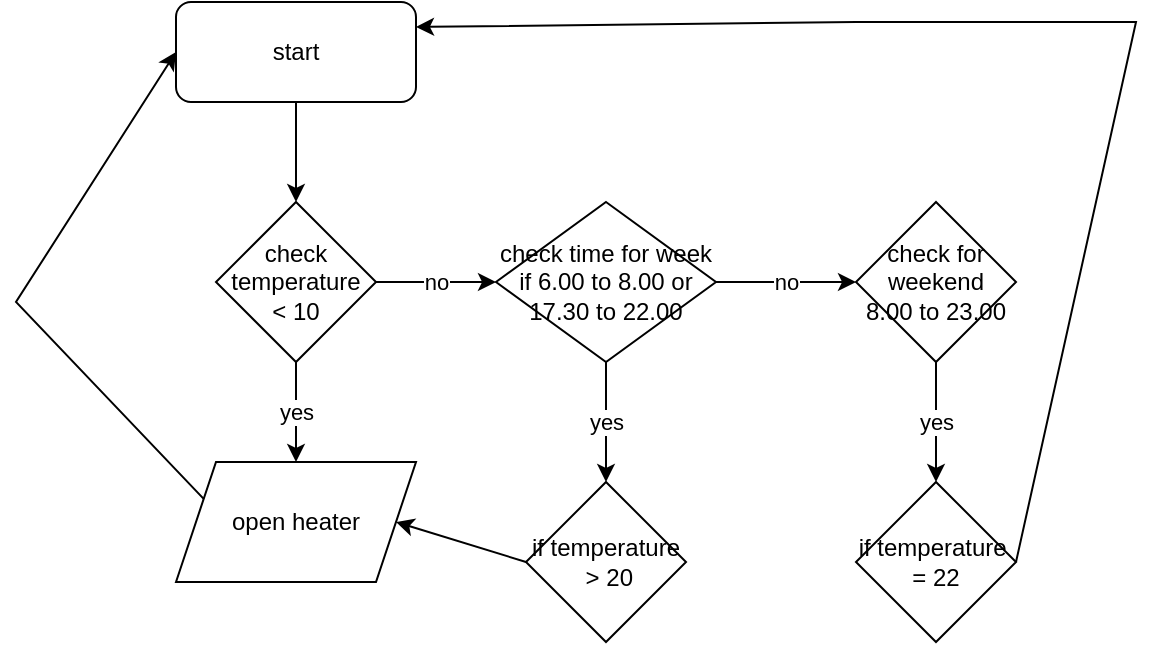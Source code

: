 <mxfile version="20.3.7" type="github">
  <diagram id="Mm6rN9qaN83ofPaCbCPk" name="Page-1">
    <mxGraphModel dx="1102" dy="635" grid="1" gridSize="10" guides="1" tooltips="1" connect="1" arrows="1" fold="1" page="1" pageScale="1" pageWidth="850" pageHeight="1100" math="0" shadow="0">
      <root>
        <mxCell id="0" />
        <mxCell id="1" parent="0" />
        <mxCell id="HHR63JBZ24V-VAyCyr4q-3" value="start" style="rounded=1;whiteSpace=wrap;html=1;" vertex="1" parent="1">
          <mxGeometry x="350" y="110" width="120" height="50" as="geometry" />
        </mxCell>
        <mxCell id="HHR63JBZ24V-VAyCyr4q-4" value="" style="endArrow=classic;html=1;rounded=0;exitX=0.5;exitY=1;exitDx=0;exitDy=0;" edge="1" parent="1" source="HHR63JBZ24V-VAyCyr4q-3" target="HHR63JBZ24V-VAyCyr4q-5">
          <mxGeometry width="50" height="50" relative="1" as="geometry">
            <mxPoint x="450" y="330" as="sourcePoint" />
            <mxPoint x="410" y="260" as="targetPoint" />
          </mxGeometry>
        </mxCell>
        <mxCell id="HHR63JBZ24V-VAyCyr4q-5" value="check temperature&lt;br&gt;&amp;lt; 10" style="rhombus;whiteSpace=wrap;html=1;" vertex="1" parent="1">
          <mxGeometry x="370" y="210" width="80" height="80" as="geometry" />
        </mxCell>
        <mxCell id="HHR63JBZ24V-VAyCyr4q-7" value="yes" style="endArrow=classic;html=1;rounded=0;exitX=0.5;exitY=1;exitDx=0;exitDy=0;" edge="1" parent="1" source="HHR63JBZ24V-VAyCyr4q-5">
          <mxGeometry width="50" height="50" relative="1" as="geometry">
            <mxPoint x="450" y="310" as="sourcePoint" />
            <mxPoint x="410" y="340" as="targetPoint" />
          </mxGeometry>
        </mxCell>
        <mxCell id="HHR63JBZ24V-VAyCyr4q-8" value="open heater" style="shape=parallelogram;perimeter=parallelogramPerimeter;whiteSpace=wrap;html=1;fixedSize=1;" vertex="1" parent="1">
          <mxGeometry x="350" y="340" width="120" height="60" as="geometry" />
        </mxCell>
        <mxCell id="HHR63JBZ24V-VAyCyr4q-9" value="" style="endArrow=classic;html=1;rounded=0;exitX=0;exitY=0.25;exitDx=0;exitDy=0;entryX=0;entryY=0.5;entryDx=0;entryDy=0;" edge="1" parent="1" source="HHR63JBZ24V-VAyCyr4q-8" target="HHR63JBZ24V-VAyCyr4q-3">
          <mxGeometry width="50" height="50" relative="1" as="geometry">
            <mxPoint x="450" y="310" as="sourcePoint" />
            <mxPoint x="240" y="190" as="targetPoint" />
            <Array as="points">
              <mxPoint x="270" y="260" />
            </Array>
          </mxGeometry>
        </mxCell>
        <mxCell id="HHR63JBZ24V-VAyCyr4q-10" value="no" style="endArrow=classic;html=1;rounded=0;exitX=1;exitY=0.5;exitDx=0;exitDy=0;entryX=0;entryY=0.5;entryDx=0;entryDy=0;" edge="1" parent="1" source="HHR63JBZ24V-VAyCyr4q-5" target="HHR63JBZ24V-VAyCyr4q-11">
          <mxGeometry width="50" height="50" relative="1" as="geometry">
            <mxPoint x="450" y="310" as="sourcePoint" />
            <mxPoint x="530" y="250" as="targetPoint" />
            <Array as="points">
              <mxPoint x="480" y="250" />
            </Array>
          </mxGeometry>
        </mxCell>
        <mxCell id="HHR63JBZ24V-VAyCyr4q-11" value="check time for week&lt;br&gt;if 6.00 to 8.00 or 17.30 to 22.00" style="rhombus;whiteSpace=wrap;html=1;" vertex="1" parent="1">
          <mxGeometry x="510" y="210" width="110" height="80" as="geometry" />
        </mxCell>
        <mxCell id="HHR63JBZ24V-VAyCyr4q-12" value="yes" style="endArrow=classic;html=1;rounded=0;exitX=0.5;exitY=1;exitDx=0;exitDy=0;" edge="1" parent="1" source="HHR63JBZ24V-VAyCyr4q-11">
          <mxGeometry width="50" height="50" relative="1" as="geometry">
            <mxPoint x="450" y="280" as="sourcePoint" />
            <mxPoint x="565" y="350" as="targetPoint" />
          </mxGeometry>
        </mxCell>
        <mxCell id="HHR63JBZ24V-VAyCyr4q-13" value="if temperature&lt;br&gt;&amp;nbsp;&amp;gt; 20" style="rhombus;whiteSpace=wrap;html=1;" vertex="1" parent="1">
          <mxGeometry x="525" y="350" width="80" height="80" as="geometry" />
        </mxCell>
        <mxCell id="HHR63JBZ24V-VAyCyr4q-14" value="" style="endArrow=classic;html=1;rounded=0;exitX=0;exitY=0.5;exitDx=0;exitDy=0;entryX=1;entryY=0.5;entryDx=0;entryDy=0;" edge="1" parent="1" source="HHR63JBZ24V-VAyCyr4q-13" target="HHR63JBZ24V-VAyCyr4q-8">
          <mxGeometry width="50" height="50" relative="1" as="geometry">
            <mxPoint x="450" y="280" as="sourcePoint" />
            <mxPoint x="500" y="230" as="targetPoint" />
          </mxGeometry>
        </mxCell>
        <mxCell id="HHR63JBZ24V-VAyCyr4q-15" value="no" style="endArrow=classic;html=1;rounded=0;" edge="1" parent="1">
          <mxGeometry width="50" height="50" relative="1" as="geometry">
            <mxPoint x="620" y="250" as="sourcePoint" />
            <mxPoint x="690" y="250" as="targetPoint" />
          </mxGeometry>
        </mxCell>
        <mxCell id="HHR63JBZ24V-VAyCyr4q-16" value="check for weekend&lt;br&gt;8.00 to 23.00" style="rhombus;whiteSpace=wrap;html=1;" vertex="1" parent="1">
          <mxGeometry x="690" y="210" width="80" height="80" as="geometry" />
        </mxCell>
        <mxCell id="HHR63JBZ24V-VAyCyr4q-17" value="yes" style="endArrow=classic;html=1;rounded=0;exitX=0.5;exitY=1;exitDx=0;exitDy=0;" edge="1" parent="1" source="HHR63JBZ24V-VAyCyr4q-16">
          <mxGeometry width="50" height="50" relative="1" as="geometry">
            <mxPoint x="450" y="260" as="sourcePoint" />
            <mxPoint x="730" y="350" as="targetPoint" />
          </mxGeometry>
        </mxCell>
        <mxCell id="HHR63JBZ24V-VAyCyr4q-20" value="if temperature&amp;nbsp;&lt;br&gt;= 22" style="rhombus;whiteSpace=wrap;html=1;" vertex="1" parent="1">
          <mxGeometry x="690" y="350" width="80" height="80" as="geometry" />
        </mxCell>
        <mxCell id="HHR63JBZ24V-VAyCyr4q-21" value="" style="endArrow=classic;html=1;rounded=0;entryX=1;entryY=0.25;entryDx=0;entryDy=0;" edge="1" parent="1" target="HHR63JBZ24V-VAyCyr4q-3">
          <mxGeometry width="50" height="50" relative="1" as="geometry">
            <mxPoint x="770" y="390" as="sourcePoint" />
            <mxPoint x="810" y="60" as="targetPoint" />
            <Array as="points">
              <mxPoint x="830" y="120" />
              <mxPoint x="690" y="120" />
            </Array>
          </mxGeometry>
        </mxCell>
      </root>
    </mxGraphModel>
  </diagram>
</mxfile>
